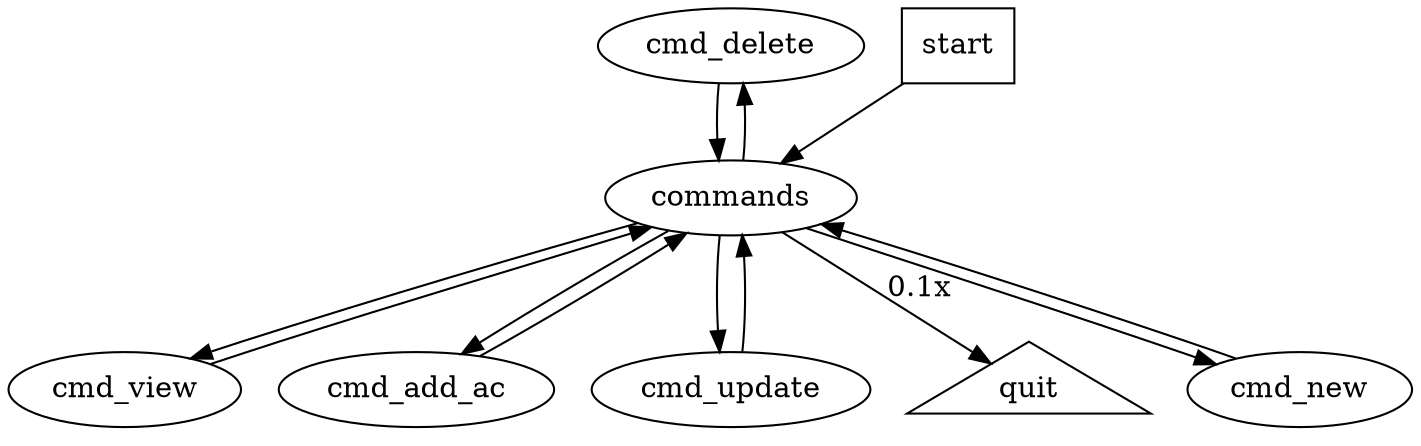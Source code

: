 digraph G {
    cmd_delete [label="cmd_delete"];
    cmd_view [label="cmd_view"];
    cmd_add_ac [label="cmd_add_ac"];
    commands [label="commands"];
    start [label="start", shape=box];
    cmd_update [label="cmd_update"];
    quit [label="quit", shape=triangle];
    cmd_new [label="cmd_new"];
    cmd_delete -> commands;
    cmd_view -> commands;
    cmd_add_ac -> commands;
    commands -> cmd_delete;
    commands -> quit [label="0.1x"];
    commands -> cmd_update;
    commands -> cmd_view;
    commands -> cmd_add_ac;
    commands -> cmd_new;
    start -> commands;
    cmd_update -> commands;
    cmd_new -> commands;
}
